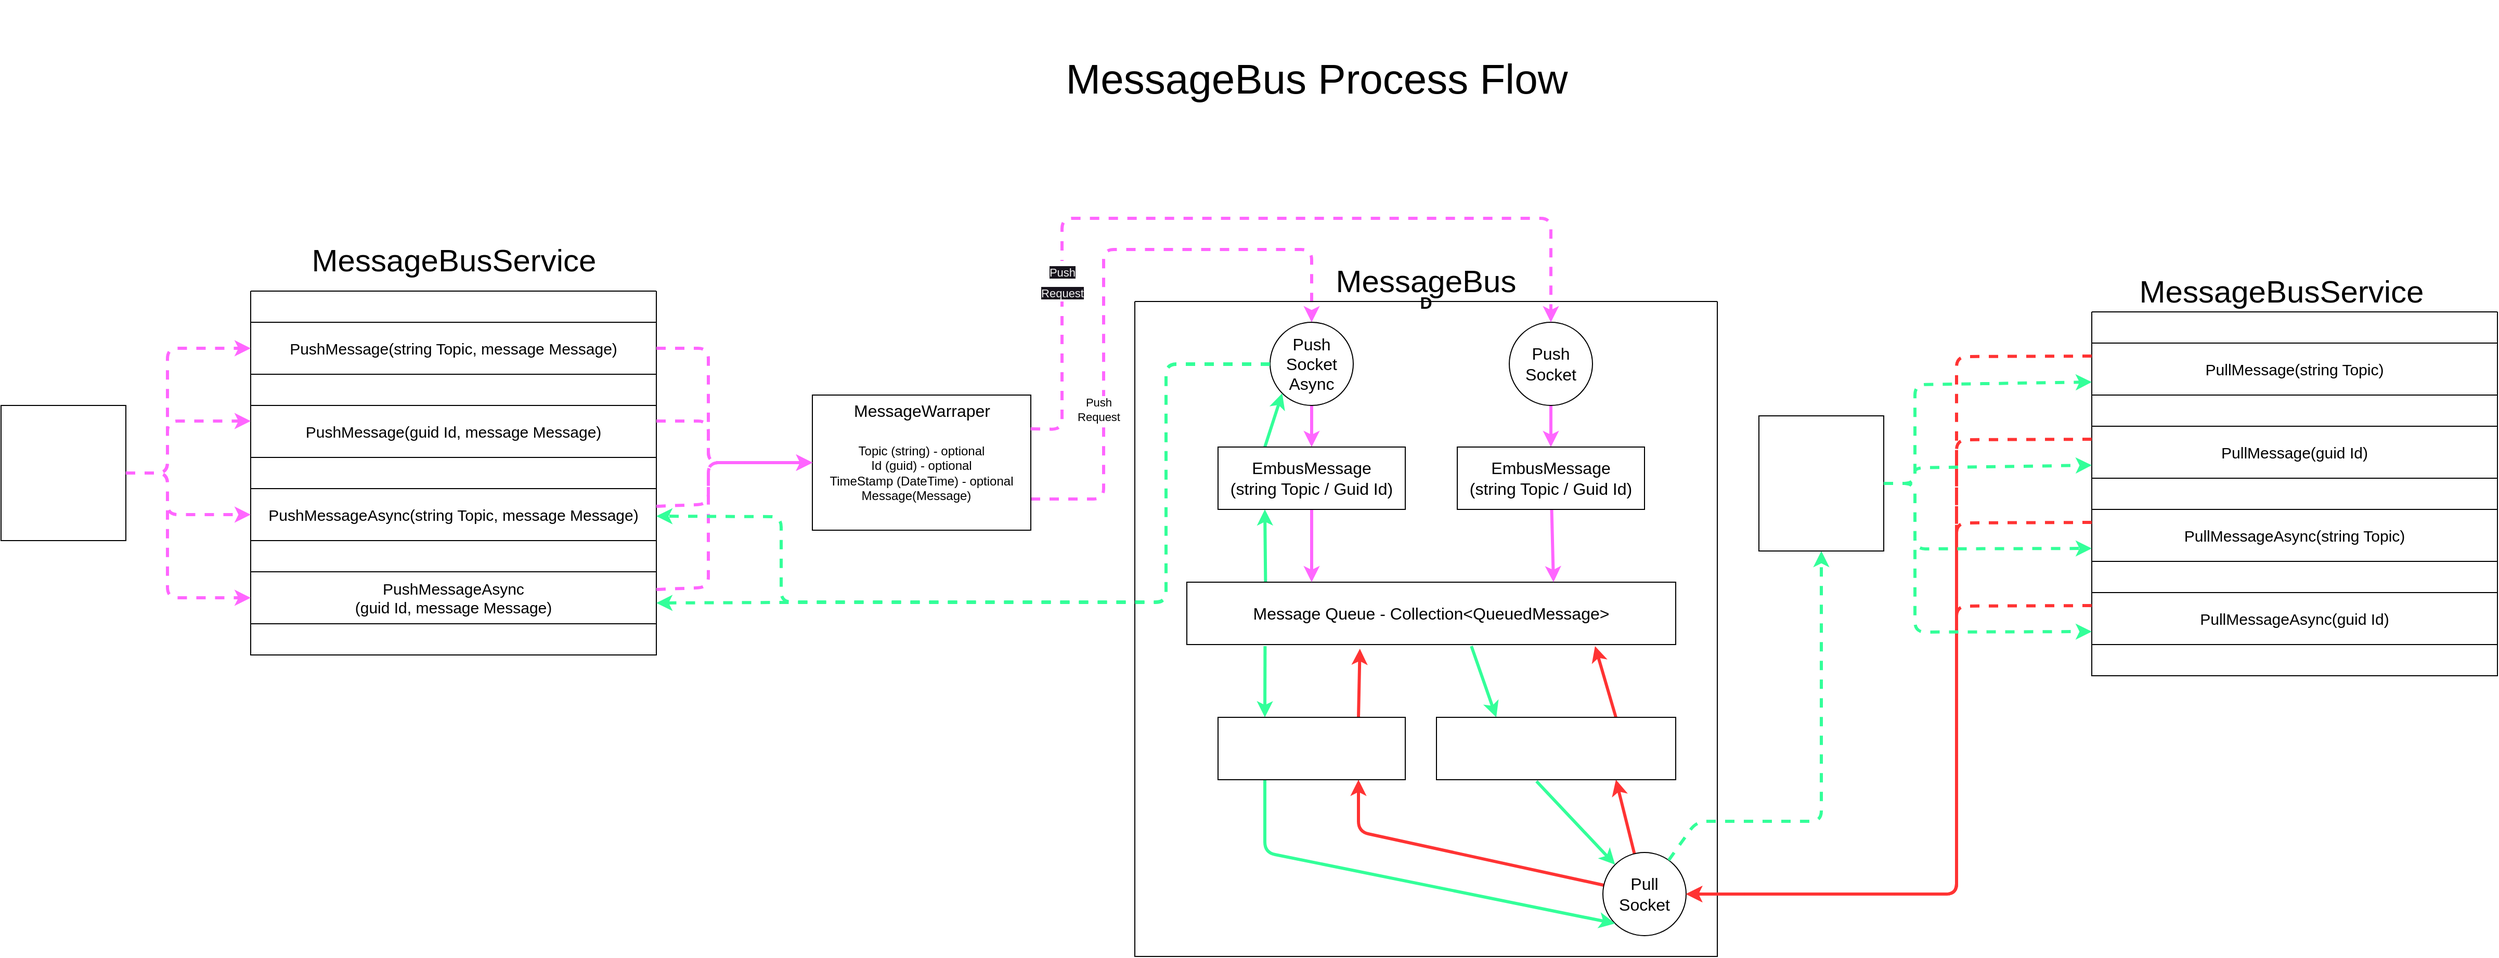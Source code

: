<mxfile>
    <diagram id="_N1_-AtDWNs15I2wm06U" name="Page-1">
        <mxGraphModel dx="3353" dy="796" grid="1" gridSize="10" guides="1" tooltips="1" connect="1" arrows="1" fold="1" page="1" pageScale="1" pageWidth="850" pageHeight="1100" math="0" shadow="0">
            <root>
                <mxCell id="0"/>
                <mxCell id="1" parent="0"/>
                <mxCell id="2" value="MessageBus Process Flow" style="text;html=1;strokeColor=none;fillColor=none;align=center;verticalAlign=middle;whiteSpace=wrap;rounded=0;fontSize=40;" parent="1" vertex="1">
                    <mxGeometry x="160" width="530" height="150" as="geometry"/>
                </mxCell>
                <mxCell id="9" value="Push&lt;br style=&quot;font-size: 11px;&quot;&gt;Request" style="edgeStyle=none;html=1;entryX=0.5;entryY=0;entryDx=0;entryDy=0;fontSize=11;strokeWidth=3;dashed=1;fillColor=#1ba1e2;strokeColor=#FF66FF;" parent="1" target="8" edge="1">
                    <mxGeometry x="-0.461" y="5" relative="1" as="geometry">
                        <Array as="points">
                            <mxPoint x="220" y="480"/>
                            <mxPoint x="220" y="240"/>
                            <mxPoint x="420" y="240"/>
                        </Array>
                        <mxPoint as="offset"/>
                        <mxPoint x="150" y="480" as="sourcePoint"/>
                    </mxGeometry>
                </mxCell>
                <mxCell id="7" value="D" style="swimlane;startSize=0;fontSize=16;" parent="1" vertex="1">
                    <mxGeometry x="250" y="290" width="560" height="630" as="geometry"/>
                </mxCell>
                <mxCell id="11" style="edgeStyle=none;html=1;entryX=0.5;entryY=0;entryDx=0;entryDy=0;strokeWidth=3;fontSize=16;exitX=1;exitY=0.5;exitDx=0;exitDy=0;strokeColor=#FF66FF;" parent="7" source="8" target="13" edge="1">
                    <mxGeometry relative="1" as="geometry">
                        <Array as="points">
                            <mxPoint x="170" y="70"/>
                        </Array>
                    </mxGeometry>
                </mxCell>
                <mxCell id="50" style="edgeStyle=none;html=1;entryX=0.5;entryY=0;entryDx=0;entryDy=0;strokeColor=#FF66FF;strokeWidth=3;fontSize=16;fontColor=#FFFFFF;startArrow=none;" parent="7" source="81" edge="1">
                    <mxGeometry relative="1" as="geometry">
                        <Array as="points">
                            <mxPoint x="400" y="70"/>
                        </Array>
                        <mxPoint x="400" y="140" as="targetPoint"/>
                    </mxGeometry>
                </mxCell>
                <mxCell id="8" value="Push&lt;br&gt;Socket&lt;br&gt;Async" style="ellipse;whiteSpace=wrap;html=1;aspect=fixed;fontSize=16;" parent="7" vertex="1">
                    <mxGeometry x="130" y="20" width="80" height="80" as="geometry"/>
                </mxCell>
                <mxCell id="54" style="edgeStyle=none;html=1;entryX=0.25;entryY=0;entryDx=0;entryDy=0;strokeColor=#33FF99;strokeWidth=3;fontSize=16;fontColor=#FFFFFF;exitX=0.16;exitY=1.025;exitDx=0;exitDy=0;exitPerimeter=0;" parent="7" source="10" target="48" edge="1">
                    <mxGeometry relative="1" as="geometry"/>
                </mxCell>
                <mxCell id="59" style="edgeStyle=none;html=1;entryX=0.25;entryY=0;entryDx=0;entryDy=0;strokeColor=#33FF99;strokeWidth=3;fontSize=16;fontColor=#FFFFFF;exitX=0.582;exitY=1.025;exitDx=0;exitDy=0;exitPerimeter=0;" parent="7" source="10" target="56" edge="1">
                    <mxGeometry relative="1" as="geometry">
                        <mxPoint x="330" y="340" as="sourcePoint"/>
                    </mxGeometry>
                </mxCell>
                <mxCell id="88" style="edgeStyle=none;html=1;entryX=0.25;entryY=1;entryDx=0;entryDy=0;fontSize=12;startArrow=none;startFill=0;endArrow=classic;endFill=1;exitX=0.161;exitY=-0.005;exitDx=0;exitDy=0;exitPerimeter=0;fillColor=#008a00;strokeColor=#33FF99;strokeWidth=3;" edge="1" parent="7" source="10" target="13">
                    <mxGeometry relative="1" as="geometry"/>
                </mxCell>
                <mxCell id="10" value="Message Queue - Collection&amp;lt;QueuedMessage&amp;gt;" style="rounded=0;whiteSpace=wrap;html=1;fontSize=16;" parent="7" vertex="1">
                    <mxGeometry x="50" y="270" width="470" height="60" as="geometry"/>
                </mxCell>
                <mxCell id="52" style="edgeStyle=none;html=1;entryX=0.75;entryY=1;entryDx=0;entryDy=0;strokeColor=#FF3333;strokeWidth=3;fontSize=16;fontColor=#FFFFFF;" parent="7" source="12" target="48" edge="1">
                    <mxGeometry relative="1" as="geometry">
                        <Array as="points">
                            <mxPoint x="215" y="510"/>
                        </Array>
                    </mxGeometry>
                </mxCell>
                <mxCell id="57" style="edgeStyle=none;html=1;entryX=0.75;entryY=1;entryDx=0;entryDy=0;strokeColor=#FF3333;strokeWidth=3;fontSize=16;fontColor=#FFFFFF;" parent="7" source="12" target="56" edge="1">
                    <mxGeometry relative="1" as="geometry"/>
                </mxCell>
                <mxCell id="12" value="Pull&lt;br&gt;Socket" style="ellipse;whiteSpace=wrap;html=1;aspect=fixed;fontSize=16;" parent="7" vertex="1">
                    <mxGeometry x="450" y="530" width="80" height="80" as="geometry"/>
                </mxCell>
                <mxCell id="14" style="edgeStyle=none;html=1;strokeWidth=3;fontSize=16;strokeColor=#FF66FF;" parent="7" source="13" edge="1">
                    <mxGeometry relative="1" as="geometry">
                        <mxPoint x="170" y="270" as="targetPoint"/>
                        <Array as="points"/>
                    </mxGeometry>
                </mxCell>
                <mxCell id="89" style="edgeStyle=none;html=1;entryX=0;entryY=1;entryDx=0;entryDy=0;strokeColor=#33FF99;strokeWidth=3;fontSize=12;startArrow=none;startFill=0;endArrow=classic;endFill=1;exitX=0.25;exitY=0;exitDx=0;exitDy=0;" edge="1" parent="7" source="13" target="8">
                    <mxGeometry relative="1" as="geometry"/>
                </mxCell>
                <mxCell id="13" value="EmbusMessage&lt;br&gt;(string Topic / Guid Id)" style="rounded=0;whiteSpace=wrap;html=1;fontSize=16;" parent="7" vertex="1">
                    <mxGeometry x="80" y="140" width="180" height="60" as="geometry"/>
                </mxCell>
                <mxCell id="53" style="edgeStyle=none;html=1;entryX=0.354;entryY=1.067;entryDx=0;entryDy=0;entryPerimeter=0;strokeColor=#FF3333;strokeWidth=3;fontSize=16;fontColor=#FFFFFF;exitX=0.75;exitY=0;exitDx=0;exitDy=0;" parent="7" source="48" target="10" edge="1">
                    <mxGeometry relative="1" as="geometry"/>
                </mxCell>
                <mxCell id="55" style="edgeStyle=none;html=1;entryX=0;entryY=1;entryDx=0;entryDy=0;strokeColor=#33FF99;strokeWidth=3;fontSize=16;fontColor=#FFFFFF;exitX=0.25;exitY=1;exitDx=0;exitDy=0;" parent="7" source="48" target="12" edge="1">
                    <mxGeometry relative="1" as="geometry">
                        <Array as="points">
                            <mxPoint x="125" y="530"/>
                        </Array>
                    </mxGeometry>
                </mxCell>
                <mxCell id="48" value="Debus(string Topic)" style="rounded=0;whiteSpace=wrap;html=1;fontSize=16;fontColor=#FFFFFF;" parent="7" vertex="1">
                    <mxGeometry x="80" y="400" width="180" height="60" as="geometry"/>
                </mxCell>
                <mxCell id="51" style="edgeStyle=none;html=1;entryX=0.75;entryY=0;entryDx=0;entryDy=0;strokeColor=#FF66FF;strokeWidth=3;fontSize=16;fontColor=#FFFFFF;" parent="7" target="10" edge="1">
                    <mxGeometry relative="1" as="geometry">
                        <mxPoint x="400.75" y="200" as="sourcePoint"/>
                    </mxGeometry>
                </mxCell>
                <mxCell id="58" style="edgeStyle=none;html=1;strokeColor=#FF3333;strokeWidth=3;fontSize=16;fontColor=#FFFFFF;exitX=0.75;exitY=0;exitDx=0;exitDy=0;entryX=0.835;entryY=1.025;entryDx=0;entryDy=0;entryPerimeter=0;" parent="7" source="56" target="10" edge="1">
                    <mxGeometry relative="1" as="geometry">
                        <mxPoint x="440" y="340" as="targetPoint"/>
                    </mxGeometry>
                </mxCell>
                <mxCell id="60" style="edgeStyle=none;html=1;entryX=0;entryY=0;entryDx=0;entryDy=0;strokeColor=#33FF99;strokeWidth=3;fontSize=16;fontColor=#FFFFFF;exitX=0.418;exitY=1.025;exitDx=0;exitDy=0;exitPerimeter=0;" parent="7" source="56" target="12" edge="1">
                    <mxGeometry relative="1" as="geometry"/>
                </mxCell>
                <mxCell id="56" value="Debus(string Topic, guid Id)" style="rounded=0;whiteSpace=wrap;html=1;fontSize=16;fontColor=#FFFFFF;" parent="7" vertex="1">
                    <mxGeometry x="290" y="400" width="230" height="60" as="geometry"/>
                </mxCell>
                <mxCell id="81" value="Push&lt;br&gt;Socket" style="ellipse;whiteSpace=wrap;html=1;aspect=fixed;fontSize=16;" vertex="1" parent="7">
                    <mxGeometry x="360" y="20" width="80" height="80" as="geometry"/>
                </mxCell>
                <mxCell id="87" value="EmbusMessage&lt;br&gt;(string Topic / Guid Id)" style="rounded=0;whiteSpace=wrap;html=1;fontSize=16;" vertex="1" parent="7">
                    <mxGeometry x="310" y="140" width="180" height="60" as="geometry"/>
                </mxCell>
                <mxCell id="16" value="" style="swimlane;startSize=0;fontSize=11;" parent="1" vertex="1">
                    <mxGeometry x="-600" y="280" width="390" height="350" as="geometry"/>
                </mxCell>
                <mxCell id="20" value="PushMessage(string Topic, message Message)" style="rounded=0;whiteSpace=wrap;html=1;fontSize=15;" parent="16" vertex="1">
                    <mxGeometry y="30" width="390" height="50" as="geometry"/>
                </mxCell>
                <mxCell id="21" value="PushMessage(guid Id, message Message)" style="rounded=0;whiteSpace=wrap;html=1;fontSize=15;" parent="16" vertex="1">
                    <mxGeometry y="110" width="390" height="50" as="geometry"/>
                </mxCell>
                <mxCell id="23" value="PushMessageAsync(string Topic, message Message)" style="rounded=0;whiteSpace=wrap;html=1;fontSize=15;" parent="16" vertex="1">
                    <mxGeometry y="190" width="390" height="50" as="geometry"/>
                </mxCell>
                <mxCell id="24" value="PushMessageAsync&lt;br&gt;(guid Id, message Message)" style="rounded=0;whiteSpace=wrap;html=1;fontSize=15;" parent="16" vertex="1">
                    <mxGeometry y="270" width="390" height="50" as="geometry"/>
                </mxCell>
                <mxCell id="3" value="" style="rounded=0;whiteSpace=wrap;html=1;" parent="1" vertex="1">
                    <mxGeometry x="-60" y="380" width="210" height="130" as="geometry"/>
                </mxCell>
                <mxCell id="5" value="Topic (string) - optional&lt;br style=&quot;font-size: 12px;&quot;&gt;Id (guid) - optional&lt;br style=&quot;font-size: 12px;&quot;&gt;TimeStamp (DateTime) - optional&lt;br style=&quot;font-size: 12px;&quot;&gt;Message(Message)&amp;nbsp; &amp;nbsp;" style="text;html=1;strokeColor=none;fillColor=none;align=center;verticalAlign=middle;whiteSpace=wrap;rounded=0;fontSize=12;" parent="1" vertex="1">
                    <mxGeometry x="-50" y="410" width="190" height="90" as="geometry"/>
                </mxCell>
                <mxCell id="4" value="MessageWarraper" style="text;html=1;strokeColor=none;fillColor=none;align=center;verticalAlign=middle;whiteSpace=wrap;rounded=0;fontSize=16;" parent="1" vertex="1">
                    <mxGeometry x="-39.37" y="380" width="168.75" height="30" as="geometry"/>
                </mxCell>
                <mxCell id="17" value="MessageBus" style="text;html=1;strokeColor=none;fillColor=none;align=center;verticalAlign=middle;whiteSpace=wrap;rounded=0;fontSize=30;" parent="1" vertex="1">
                    <mxGeometry x="395" y="250" width="270" height="40" as="geometry"/>
                </mxCell>
                <mxCell id="18" value="MessageBusService" style="text;html=1;strokeColor=none;fillColor=none;align=center;verticalAlign=middle;whiteSpace=wrap;rounded=0;fontSize=30;" parent="1" vertex="1">
                    <mxGeometry x="-552.5" y="230" width="295" height="40" as="geometry"/>
                </mxCell>
                <mxCell id="27" style="edgeStyle=none;html=1;entryX=0;entryY=0.5;entryDx=0;entryDy=0;strokeWidth=3;fontSize=15;dashed=1;fillColor=#1ba1e2;strokeColor=#FF66FF;exitX=1;exitY=0.5;exitDx=0;exitDy=0;" parent="1" source="20" target="3" edge="1">
                    <mxGeometry relative="1" as="geometry">
                        <Array as="points">
                            <mxPoint x="-160" y="335"/>
                            <mxPoint x="-160" y="445"/>
                        </Array>
                    </mxGeometry>
                </mxCell>
                <mxCell id="29" style="edgeStyle=none;html=1;entryX=0;entryY=0.5;entryDx=0;entryDy=0;dashed=1;strokeWidth=3;fontSize=15;fillColor=#1ba1e2;strokeColor=#FF66FF;" parent="1" target="3" edge="1">
                    <mxGeometry relative="1" as="geometry">
                        <Array as="points">
                            <mxPoint x="-160" y="405"/>
                            <mxPoint x="-160" y="445"/>
                        </Array>
                        <mxPoint x="-210" y="405" as="sourcePoint"/>
                    </mxGeometry>
                </mxCell>
                <mxCell id="30" style="edgeStyle=none;html=1;entryX=0;entryY=0.5;entryDx=0;entryDy=0;dashed=1;strokeWidth=3;fontSize=15;fillColor=#1ba1e2;strokeColor=#FF66FF;" parent="1" source="23" target="3" edge="1">
                    <mxGeometry relative="1" as="geometry">
                        <Array as="points">
                            <mxPoint x="-160" y="485"/>
                            <mxPoint x="-160" y="445"/>
                        </Array>
                    </mxGeometry>
                </mxCell>
                <mxCell id="31" style="edgeStyle=none;html=1;entryX=0;entryY=0.5;entryDx=0;entryDy=0;dashed=1;strokeWidth=3;fontSize=15;fillColor=#1ba1e2;strokeColor=#FF66FF;" parent="1" source="24" target="3" edge="1">
                    <mxGeometry relative="1" as="geometry">
                        <Array as="points">
                            <mxPoint x="-160" y="565"/>
                            <mxPoint x="-160" y="445"/>
                        </Array>
                    </mxGeometry>
                </mxCell>
                <mxCell id="34" style="edgeStyle=none;html=1;entryX=1;entryY=0.75;entryDx=0;entryDy=0;dashed=1;strokeColor=#33FF99;strokeWidth=3;fontSize=15;exitX=0;exitY=0.5;exitDx=0;exitDy=0;" parent="1" edge="1" source="8">
                    <mxGeometry relative="1" as="geometry">
                        <mxPoint x="304.497" y="389.816" as="sourcePoint"/>
                        <mxPoint x="-210" y="496.5" as="targetPoint"/>
                        <Array as="points">
                            <mxPoint x="280" y="350"/>
                            <mxPoint x="280" y="579"/>
                            <mxPoint x="-90" y="579"/>
                            <mxPoint x="-90" y="497"/>
                        </Array>
                    </mxGeometry>
                </mxCell>
                <mxCell id="36" value="" style="swimlane;startSize=0;fontSize=11;" parent="1" vertex="1">
                    <mxGeometry x="1170" y="300" width="390" height="350" as="geometry"/>
                </mxCell>
                <mxCell id="37" value="PullMessage(string Topic)" style="rounded=0;whiteSpace=wrap;html=1;fontSize=15;" parent="36" vertex="1">
                    <mxGeometry y="30" width="390" height="50" as="geometry"/>
                </mxCell>
                <mxCell id="38" value="PullMessage(guid Id)" style="rounded=0;whiteSpace=wrap;html=1;fontSize=15;" parent="36" vertex="1">
                    <mxGeometry y="110" width="390" height="50" as="geometry"/>
                </mxCell>
                <mxCell id="40" value="PullMessageAsync(string Topic)" style="rounded=0;whiteSpace=wrap;html=1;fontSize=15;" parent="36" vertex="1">
                    <mxGeometry y="190" width="390" height="50" as="geometry"/>
                </mxCell>
                <mxCell id="41" value="PullMessageAsync(guid Id)" style="rounded=0;whiteSpace=wrap;html=1;fontSize=15;" parent="36" vertex="1">
                    <mxGeometry y="270" width="390" height="50" as="geometry"/>
                </mxCell>
                <mxCell id="43" value="MessageBusService" style="text;html=1;strokeColor=none;fillColor=none;align=center;verticalAlign=middle;whiteSpace=wrap;rounded=0;fontSize=30;" parent="1" vertex="1">
                    <mxGeometry x="1205" y="260" width="295" height="40" as="geometry"/>
                </mxCell>
                <mxCell id="44" style="edgeStyle=none;html=1;entryX=1;entryY=0.5;entryDx=0;entryDy=0;dashed=1;strokeColor=#FF3333;strokeWidth=3;fontSize=40;fontColor=#7F00FF;exitX=0;exitY=0.25;exitDx=0;exitDy=0;" parent="1" source="37" target="12" edge="1">
                    <mxGeometry relative="1" as="geometry">
                        <Array as="points">
                            <mxPoint x="1040" y="343"/>
                            <mxPoint x="1040" y="860"/>
                        </Array>
                    </mxGeometry>
                </mxCell>
                <mxCell id="45" style="edgeStyle=none;html=1;entryX=1;entryY=0.5;entryDx=0;entryDy=0;dashed=1;strokeColor=#FF3333;strokeWidth=3;fontSize=40;fontColor=#7F00FF;exitX=0;exitY=0.25;exitDx=0;exitDy=0;" parent="1" source="38" target="12" edge="1">
                    <mxGeometry relative="1" as="geometry">
                        <Array as="points">
                            <mxPoint x="1040" y="423"/>
                            <mxPoint x="1040" y="860"/>
                        </Array>
                    </mxGeometry>
                </mxCell>
                <mxCell id="46" style="edgeStyle=none;html=1;entryX=1;entryY=0.5;entryDx=0;entryDy=0;dashed=1;strokeColor=#FF3333;strokeWidth=3;fontSize=40;fontColor=#7F00FF;exitX=0;exitY=0.25;exitDx=0;exitDy=0;" parent="1" source="40" target="12" edge="1">
                    <mxGeometry relative="1" as="geometry">
                        <Array as="points">
                            <mxPoint x="1040" y="503"/>
                            <mxPoint x="1040" y="860"/>
                        </Array>
                    </mxGeometry>
                </mxCell>
                <mxCell id="47" style="edgeStyle=none;html=1;dashed=1;strokeColor=#FF3333;strokeWidth=3;fontSize=40;fontColor=#7F00FF;entryX=1;entryY=0.5;entryDx=0;entryDy=0;exitX=0;exitY=0.25;exitDx=0;exitDy=0;" parent="1" source="41" target="12" edge="1">
                    <mxGeometry relative="1" as="geometry">
                        <mxPoint x="770" y="610" as="targetPoint"/>
                        <Array as="points">
                            <mxPoint x="1040" y="583"/>
                            <mxPoint x="1040" y="860"/>
                        </Array>
                    </mxGeometry>
                </mxCell>
                <mxCell id="62" style="edgeStyle=none;html=1;strokeColor=#33FF99;strokeWidth=3;fontSize=16;fontColor=#FFFFFF;dashed=1;" parent="1" source="12" target="63" edge="1">
                    <mxGeometry relative="1" as="geometry">
                        <mxPoint x="890" y="610.0" as="targetPoint"/>
                        <Array as="points">
                            <mxPoint x="790" y="790"/>
                            <mxPoint x="910" y="790"/>
                        </Array>
                    </mxGeometry>
                </mxCell>
                <mxCell id="67" style="edgeStyle=none;html=1;entryX=0;entryY=0.75;entryDx=0;entryDy=0;strokeColor=#33FF99;strokeWidth=3;fontSize=22;fontColor=#FFFFFF;exitX=1;exitY=0.5;exitDx=0;exitDy=0;dashed=1;" parent="1" source="65" target="37" edge="1">
                    <mxGeometry relative="1" as="geometry">
                        <Array as="points">
                            <mxPoint x="1000" y="465"/>
                            <mxPoint x="1000" y="370"/>
                        </Array>
                    </mxGeometry>
                </mxCell>
                <mxCell id="63" value="" style="rounded=0;whiteSpace=wrap;html=1;fontSize=16;fontColor=#FFFFFF;" parent="1" vertex="1">
                    <mxGeometry x="850" y="400" width="120" height="130" as="geometry"/>
                </mxCell>
                <mxCell id="64" value="Message" style="text;html=1;strokeColor=none;fillColor=none;align=center;verticalAlign=middle;whiteSpace=wrap;rounded=0;fontSize=22;fontColor=#FFFFFF;" parent="1" vertex="1">
                    <mxGeometry x="865" y="410" width="90" height="30" as="geometry"/>
                </mxCell>
                <mxCell id="68" style="edgeStyle=none;html=1;entryX=0;entryY=0.75;entryDx=0;entryDy=0;strokeColor=#33FF99;strokeWidth=3;fontSize=22;fontColor=#FFFFFF;exitX=1;exitY=0.5;exitDx=0;exitDy=0;dashed=1;" parent="1" source="65" target="38" edge="1">
                    <mxGeometry relative="1" as="geometry">
                        <mxPoint x="980" y="480" as="sourcePoint"/>
                        <Array as="points">
                            <mxPoint x="1000" y="465"/>
                            <mxPoint x="1000" y="450"/>
                        </Array>
                    </mxGeometry>
                </mxCell>
                <mxCell id="70" style="edgeStyle=none;html=1;entryX=0;entryY=0.75;entryDx=0;entryDy=0;strokeColor=#33FF99;strokeWidth=3;fontSize=22;fontColor=#FFFFFF;exitX=1;exitY=0.5;exitDx=0;exitDy=0;dashed=1;" parent="1" source="65" target="41" edge="1">
                    <mxGeometry relative="1" as="geometry">
                        <Array as="points">
                            <mxPoint x="1000" y="465"/>
                            <mxPoint x="1000" y="608"/>
                        </Array>
                    </mxGeometry>
                </mxCell>
                <mxCell id="65" value="Bool AnyValue" style="text;html=1;strokeColor=none;fillColor=none;align=center;verticalAlign=middle;whiteSpace=wrap;rounded=0;fontSize=16;fontColor=#FFFFFF;" parent="1" vertex="1">
                    <mxGeometry x="850" y="450" width="120" height="30" as="geometry"/>
                </mxCell>
                <mxCell id="69" style="edgeStyle=none;html=1;entryX=0;entryY=0.75;entryDx=0;entryDy=0;strokeColor=#33FF99;strokeWidth=3;fontSize=22;fontColor=#FFFFFF;exitX=1;exitY=0.5;exitDx=0;exitDy=0;dashed=1;" parent="1" source="65" target="40" edge="1">
                    <mxGeometry relative="1" as="geometry">
                        <Array as="points">
                            <mxPoint x="1000" y="465"/>
                            <mxPoint x="1000" y="528"/>
                        </Array>
                    </mxGeometry>
                </mxCell>
                <mxCell id="66" value="string Payload" style="text;html=1;strokeColor=none;fillColor=none;align=center;verticalAlign=middle;whiteSpace=wrap;rounded=0;fontSize=16;fontColor=#FFFFFF;" parent="1" vertex="1">
                    <mxGeometry x="850" y="490" width="120" height="30" as="geometry"/>
                </mxCell>
                <mxCell id="76" style="edgeStyle=none;html=1;entryX=0;entryY=0.5;entryDx=0;entryDy=0;dashed=1;strokeColor=#FF66FF;strokeWidth=3;fontSize=22;fontColor=#FFFFFF;" parent="1" source="71" target="23" edge="1">
                    <mxGeometry relative="1" as="geometry">
                        <Array as="points">
                            <mxPoint x="-680" y="455"/>
                            <mxPoint x="-680" y="495"/>
                        </Array>
                    </mxGeometry>
                </mxCell>
                <mxCell id="77" style="edgeStyle=none;html=1;entryX=0;entryY=0.5;entryDx=0;entryDy=0;dashed=1;strokeColor=#FF66FF;strokeWidth=3;fontSize=22;fontColor=#FFFFFF;" parent="1" source="71" edge="1">
                    <mxGeometry relative="1" as="geometry">
                        <Array as="points">
                            <mxPoint x="-680" y="455"/>
                            <mxPoint x="-680" y="405"/>
                        </Array>
                        <mxPoint x="-600" y="405" as="targetPoint"/>
                    </mxGeometry>
                </mxCell>
                <mxCell id="80" style="edgeStyle=none;html=1;entryX=0;entryY=0.5;entryDx=0;entryDy=0;dashed=1;strokeColor=#FF66FF;strokeWidth=3;fontSize=22;fontColor=#FFFFFF;" parent="1" source="71" target="24" edge="1">
                    <mxGeometry relative="1" as="geometry">
                        <Array as="points">
                            <mxPoint x="-680" y="455"/>
                            <mxPoint x="-680" y="575"/>
                        </Array>
                        <mxPoint x="-600" y="655" as="targetPoint"/>
                    </mxGeometry>
                </mxCell>
                <mxCell id="71" value="" style="rounded=0;whiteSpace=wrap;html=1;fontSize=16;fontColor=#FFFFFF;" parent="1" vertex="1">
                    <mxGeometry x="-840" y="390" width="120" height="130" as="geometry"/>
                </mxCell>
                <mxCell id="72" value="Message" style="text;html=1;strokeColor=none;fillColor=none;align=center;verticalAlign=middle;whiteSpace=wrap;rounded=0;fontSize=22;fontColor=#FFFFFF;" parent="1" vertex="1">
                    <mxGeometry x="-825" y="400" width="90" height="30" as="geometry"/>
                </mxCell>
                <mxCell id="75" style="edgeStyle=none;html=1;entryX=0;entryY=0.5;entryDx=0;entryDy=0;dashed=1;strokeColor=#FF66FF;strokeWidth=3;fontSize=22;fontColor=#FFFFFF;exitX=1;exitY=0.5;exitDx=0;exitDy=0;" parent="1" source="73" target="20" edge="1">
                    <mxGeometry relative="1" as="geometry">
                        <Array as="points">
                            <mxPoint x="-680" y="455"/>
                            <mxPoint x="-680" y="335"/>
                        </Array>
                    </mxGeometry>
                </mxCell>
                <mxCell id="73" value="Bool AnyValue" style="text;html=1;strokeColor=none;fillColor=none;align=center;verticalAlign=middle;whiteSpace=wrap;rounded=0;fontSize=16;fontColor=#FFFFFF;" parent="1" vertex="1">
                    <mxGeometry x="-840" y="440" width="120" height="30" as="geometry"/>
                </mxCell>
                <mxCell id="74" value="string Payload" style="text;html=1;strokeColor=none;fillColor=none;align=center;verticalAlign=middle;whiteSpace=wrap;rounded=0;fontSize=16;fontColor=#FFFFFF;" parent="1" vertex="1">
                    <mxGeometry x="-840" y="480" width="120" height="30" as="geometry"/>
                </mxCell>
                <mxCell id="82" value="&lt;span style=&quot;color: rgb(240, 240, 240); font-family: Helvetica; font-size: 11px; font-style: normal; font-variant-ligatures: normal; font-variant-caps: normal; font-weight: 400; letter-spacing: normal; orphans: 2; text-align: center; text-indent: 0px; text-transform: none; widows: 2; word-spacing: 0px; -webkit-text-stroke-width: 0px; background-color: rgb(24, 20, 29); text-decoration-thickness: initial; text-decoration-style: initial; text-decoration-color: initial; float: none; display: inline !important;&quot;&gt;Push&lt;/span&gt;&lt;br style=&quot;border-color: rgb(0, 0, 0); color: rgb(240, 240, 240); font-family: Helvetica; font-size: 11px; font-style: normal; font-variant-ligatures: normal; font-variant-caps: normal; font-weight: 400; letter-spacing: normal; orphans: 2; text-align: center; text-indent: 0px; text-transform: none; widows: 2; word-spacing: 0px; -webkit-text-stroke-width: 0px; text-decoration-thickness: initial; text-decoration-style: initial; text-decoration-color: initial;&quot;&gt;&lt;span style=&quot;color: rgb(240, 240, 240); font-family: Helvetica; font-size: 11px; font-style: normal; font-variant-ligatures: normal; font-variant-caps: normal; font-weight: 400; letter-spacing: normal; orphans: 2; text-align: center; text-indent: 0px; text-transform: none; widows: 2; word-spacing: 0px; -webkit-text-stroke-width: 0px; background-color: rgb(24, 20, 29); text-decoration-thickness: initial; text-decoration-style: initial; text-decoration-color: initial; float: none; display: inline !important;&quot;&gt;Request&lt;/span&gt;" style="edgeStyle=none;html=1;entryX=0.5;entryY=0;entryDx=0;entryDy=0;strokeColor=#FF66FF;strokeWidth=3;fontSize=16;fontColor=#FFFFFF;endArrow=classic;exitX=1;exitY=0.25;exitDx=0;exitDy=0;dashed=1;startArrow=none;startFill=0;endFill=1;" edge="1" parent="1" source="3" target="81">
                    <mxGeometry x="-0.569" relative="1" as="geometry">
                        <Array as="points">
                            <mxPoint x="180" y="413"/>
                            <mxPoint x="180" y="210"/>
                            <mxPoint x="650" y="210"/>
                        </Array>
                        <mxPoint x="460" y="350" as="sourcePoint"/>
                        <mxPoint x="900" y="705" as="targetPoint"/>
                        <mxPoint as="offset"/>
                    </mxGeometry>
                </mxCell>
                <mxCell id="86" style="edgeStyle=none;html=1;dashed=1;strokeColor=#33FF99;strokeWidth=3;fontSize=15;exitX=0;exitY=0.5;exitDx=0;exitDy=0;" edge="1" parent="1">
                    <mxGeometry relative="1" as="geometry">
                        <mxPoint x="380" y="350.5" as="sourcePoint"/>
                        <mxPoint x="-210" y="580" as="targetPoint"/>
                        <Array as="points">
                            <mxPoint x="280" y="350.5"/>
                            <mxPoint x="280" y="579.5"/>
                            <mxPoint x="-90" y="579.5"/>
                        </Array>
                    </mxGeometry>
                </mxCell>
            </root>
        </mxGraphModel>
    </diagram>
</mxfile>
